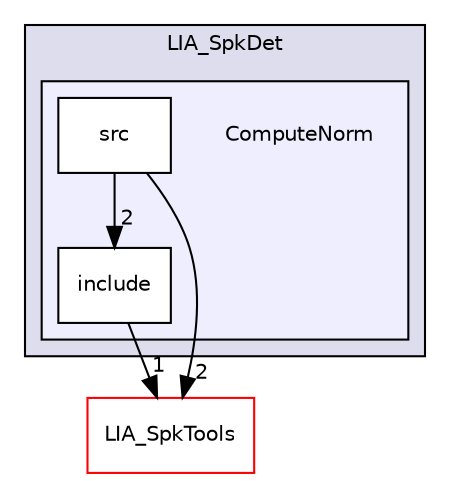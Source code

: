 digraph "LIA_SpkDet/ComputeNorm" {
  compound=true
  node [ fontsize="10", fontname="Helvetica"];
  edge [ labelfontsize="10", labelfontname="Helvetica"];
  subgraph clusterdir_3956374995d7175cff63206a008f608a {
    graph [ bgcolor="#ddddee", pencolor="black", label="LIA_SpkDet" fontname="Helvetica", fontsize="10", URL="dir_3956374995d7175cff63206a008f608a.html"]
  subgraph clusterdir_e3d6d6304de8a0c5a1cb4776fef6ba8b {
    graph [ bgcolor="#eeeeff", pencolor="black", label="" URL="dir_e3d6d6304de8a0c5a1cb4776fef6ba8b.html"];
    dir_e3d6d6304de8a0c5a1cb4776fef6ba8b [shape=plaintext label="ComputeNorm"];
    dir_bc8dd10289d492779b71929f6c5eda65 [shape=box label="include" color="black" fillcolor="white" style="filled" URL="dir_bc8dd10289d492779b71929f6c5eda65.html"];
    dir_2d6ba8c387646292e47781c0eee193a1 [shape=box label="src" color="black" fillcolor="white" style="filled" URL="dir_2d6ba8c387646292e47781c0eee193a1.html"];
  }
  }
  dir_7b9f40c7474acebf25e66f966c5b9c6a [shape=box label="LIA_SpkTools" fillcolor="white" style="filled" color="red" URL="dir_7b9f40c7474acebf25e66f966c5b9c6a.html"];
  dir_bc8dd10289d492779b71929f6c5eda65->dir_7b9f40c7474acebf25e66f966c5b9c6a [headlabel="1", labeldistance=1.5 headhref="dir_000042_000110.html"];
  dir_2d6ba8c387646292e47781c0eee193a1->dir_7b9f40c7474acebf25e66f966c5b9c6a [headlabel="2", labeldistance=1.5 headhref="dir_000043_000110.html"];
  dir_2d6ba8c387646292e47781c0eee193a1->dir_bc8dd10289d492779b71929f6c5eda65 [headlabel="2", labeldistance=1.5 headhref="dir_000043_000042.html"];
}
